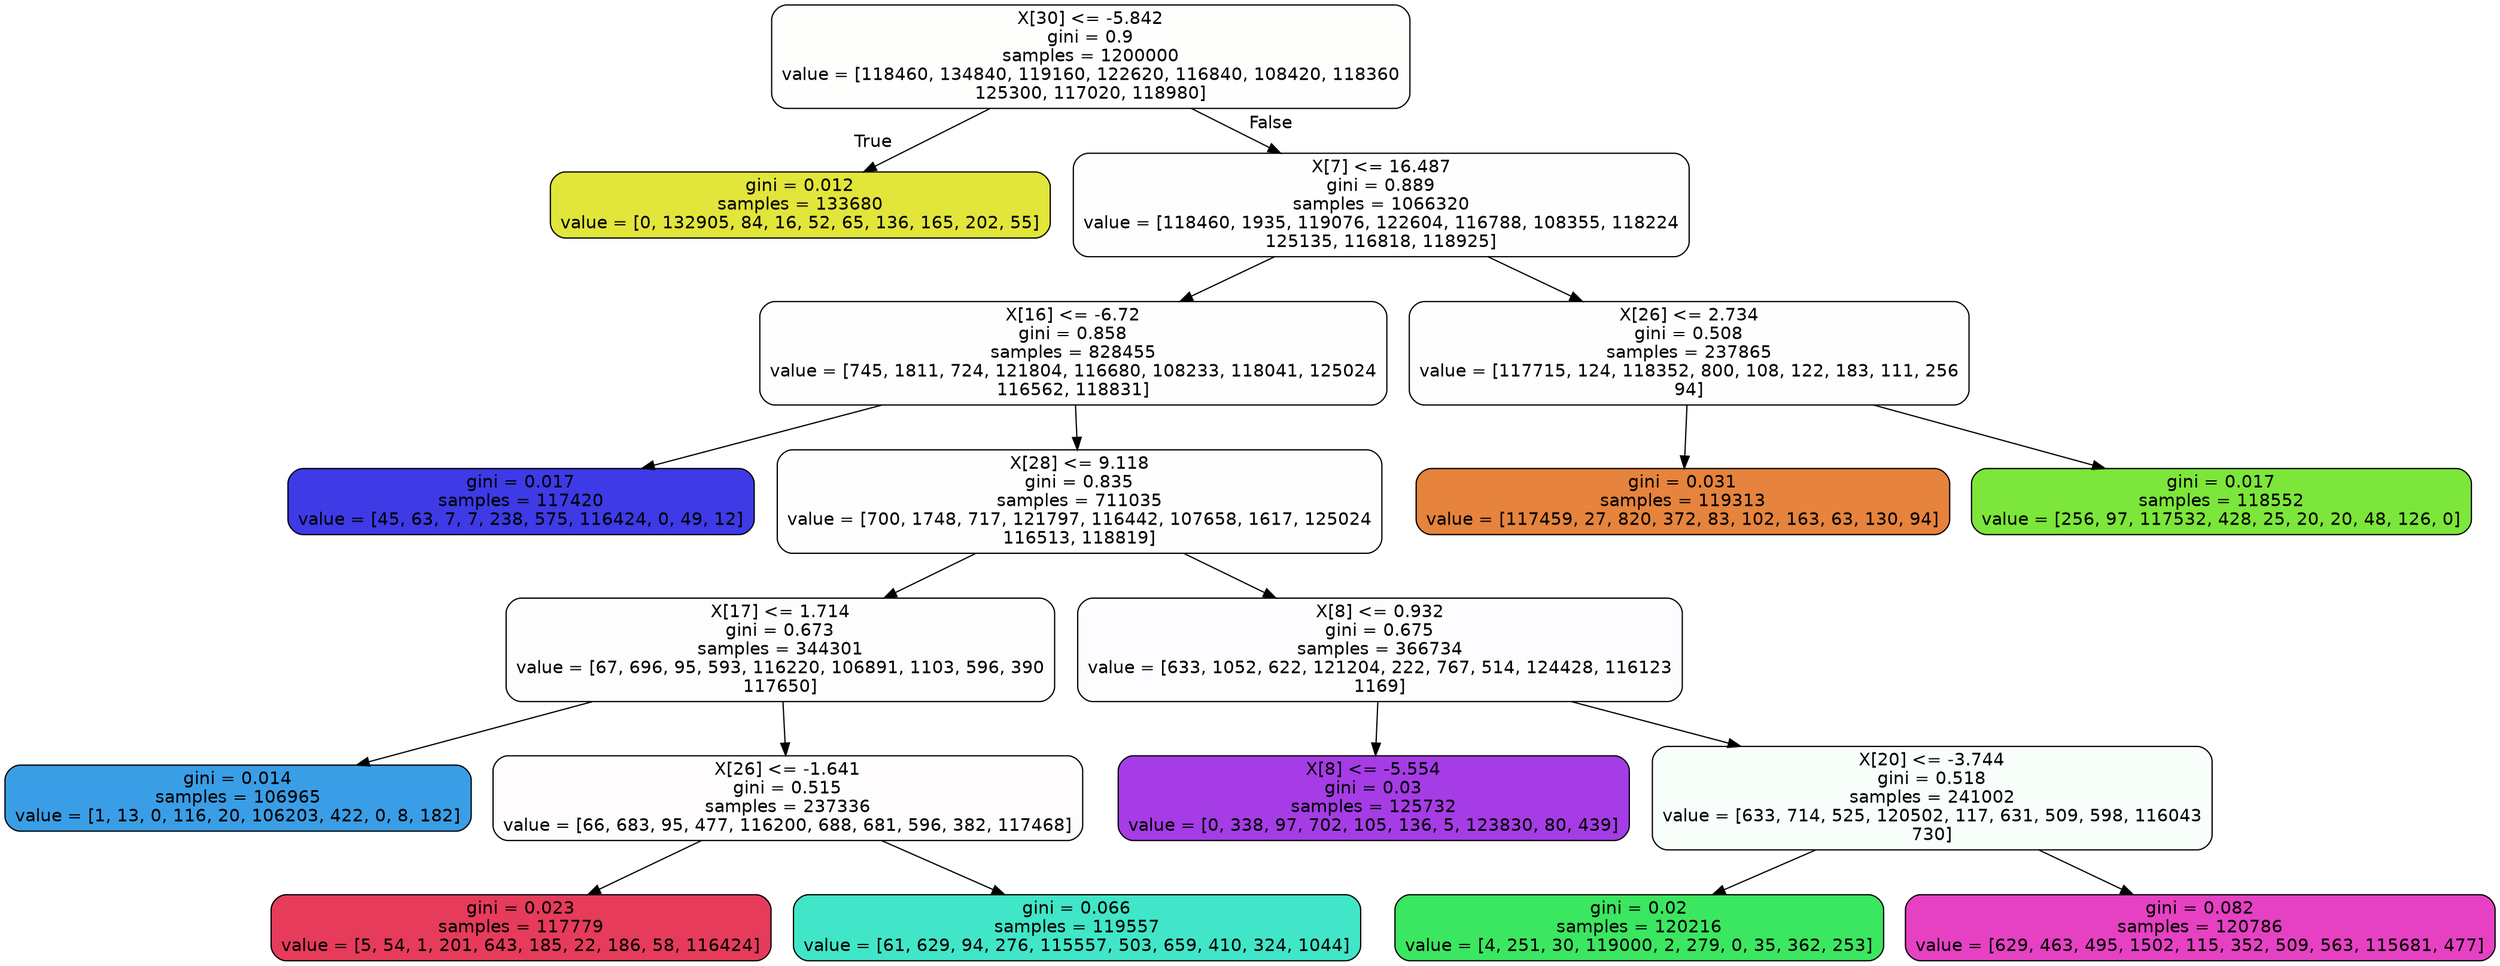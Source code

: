 digraph Tree {
node [shape=box, style="filled, rounded", color="black", fontname=helvetica] ;
edge [fontname=helvetica] ;
0 [label="X[30] <= -5.842\ngini = 0.9\nsamples = 1200000\nvalue = [118460, 134840, 119160, 122620, 116840, 108420, 118360\n125300, 117020, 118980]", fillcolor="#e2e53902"] ;
1 [label="gini = 0.012\nsamples = 133680\nvalue = [0, 132905, 84, 16, 52, 65, 136, 165, 202, 55]", fillcolor="#e2e539fe"] ;
0 -> 1 [labeldistance=2.5, labelangle=45, headlabel="True"] ;
2 [label="X[7] <= 16.487\ngini = 0.889\nsamples = 1066320\nvalue = [118460, 1935, 119076, 122604, 116788, 108355, 118224\n125135, 116818, 118925]", fillcolor="#a339e501"] ;
0 -> 2 [labeldistance=2.5, labelangle=-45, headlabel="False"] ;
3 [label="X[16] <= -6.72\ngini = 0.858\nsamples = 828455\nvalue = [745, 1811, 724, 121804, 116680, 108233, 118041, 125024\n116562, 118831]", fillcolor="#a339e501"] ;
2 -> 3 ;
7 [label="gini = 0.017\nsamples = 117420\nvalue = [45, 63, 7, 7, 238, 575, 116424, 0, 49, 12]", fillcolor="#3c39e5fd"] ;
3 -> 7 ;
8 [label="X[28] <= 9.118\ngini = 0.835\nsamples = 711035\nvalue = [700, 1748, 717, 121797, 116442, 107658, 1617, 125024\n116513, 118819]", fillcolor="#a339e501"] ;
3 -> 8 ;
9 [label="X[17] <= 1.714\ngini = 0.673\nsamples = 344301\nvalue = [67, 696, 95, 593, 116220, 106891, 1103, 596, 390\n117650]", fillcolor="#e5395802"] ;
8 -> 9 ;
15 [label="gini = 0.014\nsamples = 106965\nvalue = [1, 13, 0, 116, 20, 106203, 422, 0, 8, 182]", fillcolor="#399de5fd"] ;
9 -> 15 ;
16 [label="X[26] <= -1.641\ngini = 0.515\nsamples = 237336\nvalue = [66, 683, 95, 477, 116200, 688, 681, 596, 382, 117468]", fillcolor="#e5395803"] ;
9 -> 16 ;
17 [label="gini = 0.023\nsamples = 117779\nvalue = [5, 54, 1, 201, 643, 185, 22, 186, 58, 116424]", fillcolor="#e53958fc"] ;
16 -> 17 ;
18 [label="gini = 0.066\nsamples = 119557\nvalue = [61, 629, 94, 276, 115557, 503, 659, 410, 324, 1044]", fillcolor="#39e5c5f6"] ;
16 -> 18 ;
10 [label="X[8] <= 0.932\ngini = 0.675\nsamples = 366734\nvalue = [633, 1052, 622, 121204, 222, 767, 514, 124428, 116123\n1169]", fillcolor="#a339e503"] ;
8 -> 10 ;
11 [label="X[8] <= -5.554\ngini = 0.03\nsamples = 125732\nvalue = [0, 338, 97, 702, 105, 136, 5, 123830, 80, 439]", fillcolor="#a339e5fb"] ;
10 -> 11 ;
12 [label="X[20] <= -3.744\ngini = 0.518\nsamples = 241002\nvalue = [633, 714, 525, 120502, 117, 631, 509, 598, 116043\n730]", fillcolor="#39e55e09"] ;
10 -> 12 ;
13 [label="gini = 0.02\nsamples = 120216\nvalue = [4, 251, 30, 119000, 2, 279, 0, 35, 362, 253]", fillcolor="#39e55efc"] ;
12 -> 13 ;
14 [label="gini = 0.082\nsamples = 120786\nvalue = [629, 463, 495, 1502, 115, 352, 509, 563, 115681, 477]", fillcolor="#e539c0f4"] ;
12 -> 14 ;
4 [label="X[26] <= 2.734\ngini = 0.508\nsamples = 237865\nvalue = [117715, 124, 118352, 800, 108, 122, 183, 111, 256\n94]", fillcolor="#7be53901"] ;
2 -> 4 ;
5 [label="gini = 0.031\nsamples = 119313\nvalue = [117459, 27, 820, 372, 83, 102, 163, 63, 130, 94]", fillcolor="#e58139fb"] ;
4 -> 5 ;
6 [label="gini = 0.017\nsamples = 118552\nvalue = [256, 97, 117532, 428, 25, 20, 20, 48, 126, 0]", fillcolor="#7be539fd"] ;
4 -> 6 ;
}